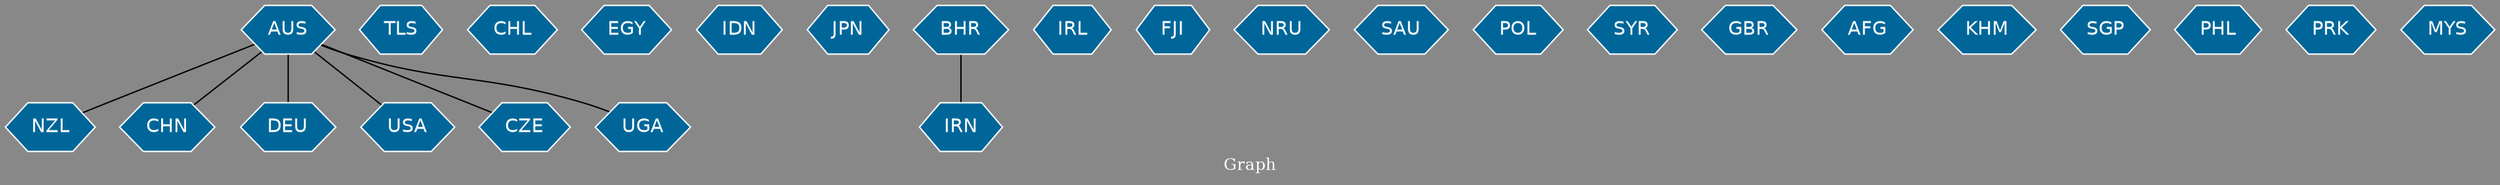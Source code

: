 // Countries together in item graph
graph {
	graph [bgcolor="#888888" fontcolor=white fontsize=12 label="Graph" outputorder=edgesfirst overlap=prism]
	node [color=white fillcolor="#006699" fontcolor=white fontname=Helvetica shape=hexagon style=filled]
	edge [arrowhead=open color=black fontcolor=white fontname=Courier fontsize=12]
		AUS [label=AUS]
		TLS [label=TLS]
		CHL [label=CHL]
		EGY [label=EGY]
		NZL [label=NZL]
		CHN [label=CHN]
		IDN [label=IDN]
		DEU [label=DEU]
		JPN [label=JPN]
		BHR [label=BHR]
		IRN [label=IRN]
		IRL [label=IRL]
		FJI [label=FJI]
		USA [label=USA]
		CZE [label=CZE]
		NRU [label=NRU]
		SAU [label=SAU]
		UGA [label=UGA]
		POL [label=POL]
		SYR [label=SYR]
		GBR [label=GBR]
		AFG [label=AFG]
		KHM [label=KHM]
		SGP [label=SGP]
		PHL [label=PHL]
		PRK [label=PRK]
		MYS [label=MYS]
			AUS -- DEU [weight=1]
			AUS -- CHN [weight=1]
			AUS -- CZE [weight=1]
			AUS -- USA [weight=1]
			AUS -- NZL [weight=2]
			BHR -- IRN [weight=1]
			AUS -- UGA [weight=1]
}